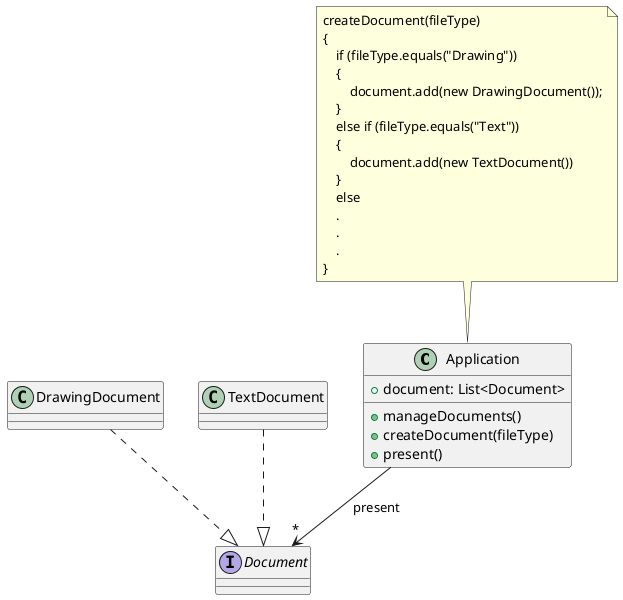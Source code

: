 @startuml

class Application {
    {field} + document: List<Document>
    {method} + manageDocuments()
    {method} + createDocument(fileType)
    {method} + present()
}

interface Document {

}

class DrawingDocument {

}

class TextDocument {

}



Application --> "*" Document: present
DrawingDocument ..|> Document
TextDocument ..|>  Document

note as N1
createDocument(fileType)
{
    if (fileType.equals("Drawing"))
    {
        document.add(new DrawingDocument());
    }
    else if (fileType.equals("Text"))
    {
        document.add(new TextDocument())
    }
    else
    .
    .
    .
}
end note

N1 .. Application
@enduml
